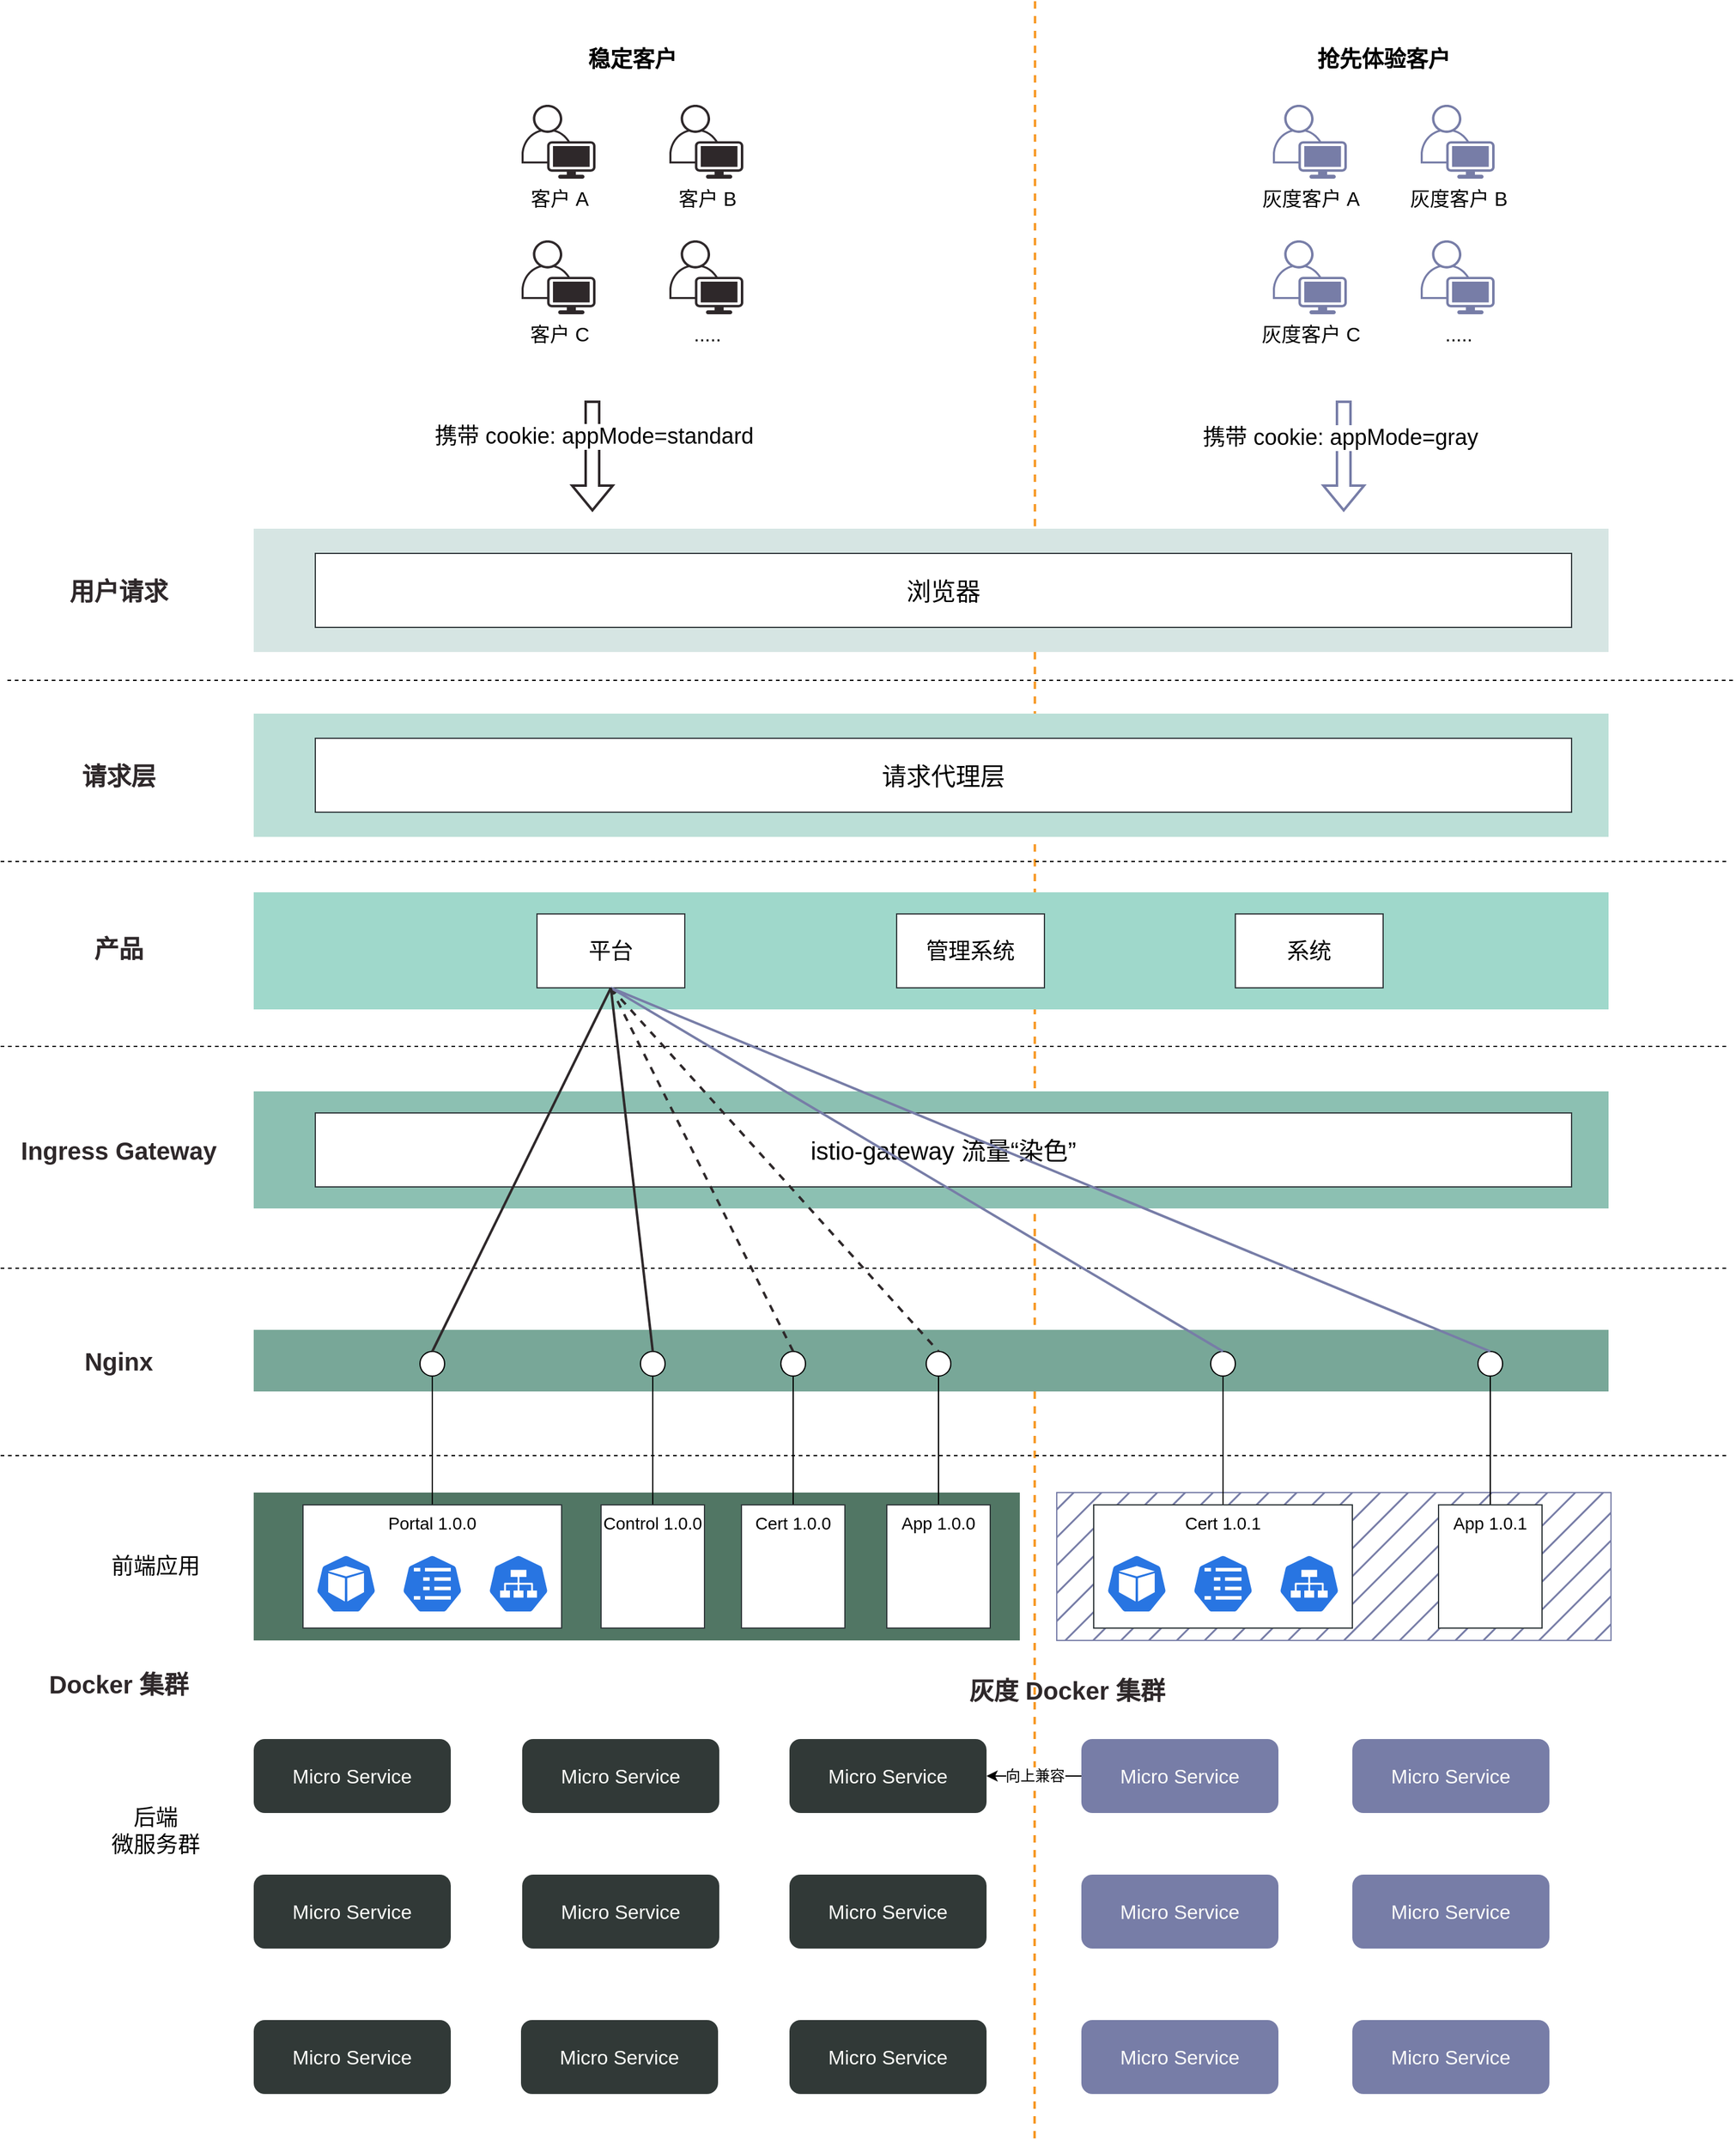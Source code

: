 <mxfile version="20.2.3" type="github" pages="3">
  <diagram id="GyyvgpNQD2YScgq6EcZ8" name="架构图">
    <mxGraphModel dx="2239" dy="1725" grid="1" gridSize="10" guides="1" tooltips="1" connect="1" arrows="1" fold="1" page="1" pageScale="1" pageWidth="827" pageHeight="1169" math="0" shadow="0">
      <root>
        <mxCell id="0" />
        <mxCell id="1" parent="0" />
        <mxCell id="OnMQXUsQuM_lED_xJwlF-53" value="" style="rounded=0;whiteSpace=wrap;html=1;fontSize=20;fillColor=#777DA7;strokeColor=#777DA7;fontColor=#333333;fillStyle=hatch;" parent="1" vertex="1">
          <mxGeometry x="130" y="42" width="450" height="120" as="geometry" />
        </mxCell>
        <mxCell id="OnMQXUsQuM_lED_xJwlF-19" value="" style="endArrow=none;dashed=1;html=1;fontSize=20;strokeColor=#f79824;strokeWidth=2;rounded=0;" parent="1" edge="1">
          <mxGeometry width="50" height="50" relative="1" as="geometry">
            <mxPoint x="112.37" y="-1168" as="sourcePoint" />
            <mxPoint x="112" y="570" as="targetPoint" />
          </mxGeometry>
        </mxCell>
        <mxCell id="OnMQXUsQuM_lED_xJwlF-27" value="" style="rounded=0;whiteSpace=wrap;html=1;fillColor=#78a798;fontSize=20;strokeColor=none;comic=0;fontColor=#333333;" parent="1" vertex="1">
          <mxGeometry x="-522" y="-90" width="1100" height="50" as="geometry" />
        </mxCell>
        <mxCell id="OnMQXUsQuM_lED_xJwlF-23" value="" style="rounded=0;whiteSpace=wrap;html=1;fillColor=#8cc0b2;fontSize=20;strokeColor=none;comic=0;fontColor=#333333;" parent="1" vertex="1">
          <mxGeometry x="-522" y="-283.5" width="1100" height="95" as="geometry" />
        </mxCell>
        <mxCell id="nY-FzgrsEUIEL5FHPldE-1" value="" style="rounded=0;whiteSpace=wrap;html=1;fillColor=#d6e5e3;fontSize=20;strokeColor=none;fillStyle=auto;" parent="1" vertex="1">
          <mxGeometry x="-522" y="-740" width="1100" height="100" as="geometry" />
        </mxCell>
        <mxCell id="nY-FzgrsEUIEL5FHPldE-2" value="" style="rounded=0;whiteSpace=wrap;html=1;fillColor=#bbdfd7;fontSize=20;strokeColor=none;" parent="1" vertex="1">
          <mxGeometry x="-522" y="-590" width="1100" height="100" as="geometry" />
        </mxCell>
        <mxCell id="nY-FzgrsEUIEL5FHPldE-3" value="" style="rounded=0;whiteSpace=wrap;html=1;fillColor=#9fd8cb;fontSize=20;strokeColor=none;comic=0;" parent="1" vertex="1">
          <mxGeometry x="-522" y="-445" width="1100" height="95" as="geometry" />
        </mxCell>
        <mxCell id="nY-FzgrsEUIEL5FHPldE-4" value="" style="rounded=0;whiteSpace=wrap;html=1;fontSize=20;fillColor=#517664;strokeColor=none;" parent="1" vertex="1">
          <mxGeometry x="-522" y="42" width="622" height="120" as="geometry" />
        </mxCell>
        <mxCell id="nY-FzgrsEUIEL5FHPldE-5" value="浏览器" style="rounded=0;whiteSpace=wrap;html=1;fontSize=20;strokeColor=#31393c;" parent="1" vertex="1">
          <mxGeometry x="-472" y="-720" width="1020" height="60" as="geometry" />
        </mxCell>
        <mxCell id="nY-FzgrsEUIEL5FHPldE-6" value="请求代理层" style="rounded=0;whiteSpace=wrap;html=1;fontSize=20;strokeColor=#31393c;" parent="1" vertex="1">
          <mxGeometry x="-472" y="-570" width="1020" height="60" as="geometry" />
        </mxCell>
        <mxCell id="nY-FzgrsEUIEL5FHPldE-11" value="平台" style="rounded=0;whiteSpace=wrap;html=1;fontSize=18;strokeColor=#31393c;" parent="1" vertex="1">
          <mxGeometry x="-292" y="-427.5" width="120" height="60" as="geometry" />
        </mxCell>
        <mxCell id="nY-FzgrsEUIEL5FHPldE-12" value="" style="edgeStyle=orthogonalEdgeStyle;rounded=0;orthogonalLoop=1;jettySize=auto;html=1;endArrow=none;endFill=0;" parent="1" source="nY-FzgrsEUIEL5FHPldE-13" target="nY-FzgrsEUIEL5FHPldE-17" edge="1">
          <mxGeometry relative="1" as="geometry">
            <mxPoint x="-377" y="-18" as="targetPoint" />
          </mxGeometry>
        </mxCell>
        <mxCell id="nY-FzgrsEUIEL5FHPldE-13" value="Portal 1.0.0" style="rounded=0;whiteSpace=wrap;html=1;verticalAlign=top;strokeColor=#31393c;fontSize=14;" parent="1" vertex="1">
          <mxGeometry x="-482" y="52" width="210" height="100" as="geometry" />
        </mxCell>
        <mxCell id="nY-FzgrsEUIEL5FHPldE-14" value="" style="html=1;dashed=0;whitespace=wrap;fillColor=#2875E2;strokeColor=#ffffff;points=[[0.005,0.63,0],[0.1,0.2,0],[0.9,0.2,0],[0.5,0,0],[0.995,0.63,0],[0.72,0.99,0],[0.5,1,0],[0.28,0.99,0]];shape=mxgraph.kubernetes.icon;prIcon=pod" parent="1" vertex="1">
          <mxGeometry x="-472" y="92" width="50" height="48" as="geometry" />
        </mxCell>
        <mxCell id="nY-FzgrsEUIEL5FHPldE-15" value="" style="html=1;dashed=0;whitespace=wrap;fillColor=#2875E2;strokeColor=#ffffff;points=[[0.005,0.63,0],[0.1,0.2,0],[0.9,0.2,0],[0.5,0,0],[0.995,0.63,0],[0.72,0.99,0],[0.5,1,0],[0.28,0.99,0]];shape=mxgraph.kubernetes.icon;prIcon=svc" parent="1" vertex="1">
          <mxGeometry x="-332" y="92" width="50" height="48" as="geometry" />
        </mxCell>
        <mxCell id="nY-FzgrsEUIEL5FHPldE-16" value="" style="html=1;dashed=0;whitespace=wrap;fillColor=#2875E2;strokeColor=#ffffff;points=[[0.005,0.63,0],[0.1,0.2,0],[0.9,0.2,0],[0.5,0,0],[0.995,0.63,0],[0.72,0.99,0],[0.5,1,0],[0.28,0.99,0]];shape=mxgraph.kubernetes.icon;prIcon=cm" parent="1" vertex="1">
          <mxGeometry x="-402" y="92" width="50" height="48" as="geometry" />
        </mxCell>
        <mxCell id="nY-FzgrsEUIEL5FHPldE-17" value="" style="ellipse;whiteSpace=wrap;html=1;aspect=fixed;" parent="1" vertex="1">
          <mxGeometry x="-387" y="-72.5" width="20" height="20" as="geometry" />
        </mxCell>
        <mxCell id="nY-FzgrsEUIEL5FHPldE-18" value="" style="edgeStyle=orthogonalEdgeStyle;rounded=0;orthogonalLoop=1;jettySize=auto;html=1;endArrow=none;endFill=0;" parent="1" source="nY-FzgrsEUIEL5FHPldE-19" target="nY-FzgrsEUIEL5FHPldE-23" edge="1">
          <mxGeometry relative="1" as="geometry">
            <mxPoint x="-118" y="-18" as="targetPoint" />
          </mxGeometry>
        </mxCell>
        <mxCell id="nY-FzgrsEUIEL5FHPldE-19" value="Control 1.0.0" style="rounded=0;whiteSpace=wrap;html=1;verticalAlign=top;strokeColor=#31393c;fontSize=14;" parent="1" vertex="1">
          <mxGeometry x="-240" y="52" width="84" height="100" as="geometry" />
        </mxCell>
        <mxCell id="nY-FzgrsEUIEL5FHPldE-23" value="" style="ellipse;whiteSpace=wrap;html=1;aspect=fixed;" parent="1" vertex="1">
          <mxGeometry x="-208" y="-72.5" width="20" height="20" as="geometry" />
        </mxCell>
        <mxCell id="nY-FzgrsEUIEL5FHPldE-24" value="" style="edgeStyle=orthogonalEdgeStyle;rounded=0;orthogonalLoop=1;jettySize=auto;html=1;endArrow=none;endFill=0;" parent="1" source="nY-FzgrsEUIEL5FHPldE-25" target="nY-FzgrsEUIEL5FHPldE-29" edge="1">
          <mxGeometry relative="1" as="geometry">
            <mxPoint x="-13" y="-18" as="targetPoint" />
          </mxGeometry>
        </mxCell>
        <mxCell id="nY-FzgrsEUIEL5FHPldE-25" value="Cert 1.0.0" style="rounded=0;whiteSpace=wrap;html=1;verticalAlign=top;strokeColor=#31393c;fontSize=14;" parent="1" vertex="1">
          <mxGeometry x="-126" y="52" width="84" height="100" as="geometry" />
        </mxCell>
        <mxCell id="nY-FzgrsEUIEL5FHPldE-29" value="" style="ellipse;whiteSpace=wrap;html=1;aspect=fixed;" parent="1" vertex="1">
          <mxGeometry x="-94" y="-72.5" width="20" height="20" as="geometry" />
        </mxCell>
        <mxCell id="nY-FzgrsEUIEL5FHPldE-30" value="" style="edgeStyle=orthogonalEdgeStyle;rounded=0;orthogonalLoop=1;jettySize=auto;html=1;endArrow=none;endFill=0;" parent="1" source="nY-FzgrsEUIEL5FHPldE-31" target="nY-FzgrsEUIEL5FHPldE-35" edge="1">
          <mxGeometry relative="1" as="geometry">
            <mxPoint x="103" y="-18" as="targetPoint" />
          </mxGeometry>
        </mxCell>
        <mxCell id="nY-FzgrsEUIEL5FHPldE-31" value="App 1.0.0" style="rounded=0;whiteSpace=wrap;html=1;verticalAlign=top;strokeColor=#31393c;fontSize=14;" parent="1" vertex="1">
          <mxGeometry x="-8" y="52" width="84" height="100" as="geometry" />
        </mxCell>
        <mxCell id="nY-FzgrsEUIEL5FHPldE-35" value="" style="ellipse;whiteSpace=wrap;html=1;aspect=fixed;" parent="1" vertex="1">
          <mxGeometry x="24" y="-72.5" width="20" height="20" as="geometry" />
        </mxCell>
        <mxCell id="nY-FzgrsEUIEL5FHPldE-40" value="产品" style="text;html=1;align=center;verticalAlign=middle;resizable=0;points=[];autosize=1;fontSize=20;fontStyle=1;fontColor=#2E282A;" parent="1" vertex="1">
          <mxGeometry x="-662" y="-415" width="60" height="30" as="geometry" />
        </mxCell>
        <mxCell id="nY-FzgrsEUIEL5FHPldE-41" value="" style="endArrow=none;dashed=1;html=1;fontSize=20;" parent="1" edge="1">
          <mxGeometry width="50" height="50" relative="1" as="geometry">
            <mxPoint x="-722" y="-617" as="sourcePoint" />
            <mxPoint x="679" y="-617" as="targetPoint" />
          </mxGeometry>
        </mxCell>
        <mxCell id="nY-FzgrsEUIEL5FHPldE-42" value="请求层" style="text;html=1;align=center;verticalAlign=middle;resizable=0;points=[];autosize=1;fontSize=20;fontStyle=1;fontColor=#2E282A;" parent="1" vertex="1">
          <mxGeometry x="-672" y="-555" width="80" height="30" as="geometry" />
        </mxCell>
        <mxCell id="nY-FzgrsEUIEL5FHPldE-43" value="用户请求" style="text;html=1;align=center;verticalAlign=middle;resizable=0;points=[];autosize=1;fontSize=20;fontStyle=1;fontColor=#2E282A;" parent="1" vertex="1">
          <mxGeometry x="-682" y="-705" width="100" height="30" as="geometry" />
        </mxCell>
        <mxCell id="nY-FzgrsEUIEL5FHPldE-44" value="" style="endArrow=none;dashed=1;html=1;fontSize=20;comic=0;" parent="1" edge="1">
          <mxGeometry width="50" height="50" relative="1" as="geometry">
            <mxPoint x="-727.5" y="-470.0" as="sourcePoint" />
            <mxPoint x="673.5" y="-470.0" as="targetPoint" />
          </mxGeometry>
        </mxCell>
        <mxCell id="nY-FzgrsEUIEL5FHPldE-45" value="前端应用" style="text;html=1;align=center;verticalAlign=middle;resizable=0;points=[];autosize=1;fontSize=18;fontStyle=0" parent="1" vertex="1">
          <mxGeometry x="-652" y="82" width="100" height="40" as="geometry" />
        </mxCell>
        <mxCell id="nY-FzgrsEUIEL5FHPldE-46" value="" style="endArrow=none;dashed=1;html=1;fontSize=20;comic=0;" parent="1" edge="1">
          <mxGeometry width="50" height="50" relative="1" as="geometry">
            <mxPoint x="-727.5" y="12" as="sourcePoint" />
            <mxPoint x="673.5" y="12" as="targetPoint" />
          </mxGeometry>
        </mxCell>
        <mxCell id="nY-FzgrsEUIEL5FHPldE-47" value="后端&lt;br style=&quot;font-size: 18px;&quot;&gt;微服务群" style="text;html=1;align=center;verticalAlign=middle;resizable=0;points=[];autosize=1;fontSize=18;fontStyle=0" parent="1" vertex="1">
          <mxGeometry x="-652" y="287" width="100" height="60" as="geometry" />
        </mxCell>
        <mxCell id="nY-FzgrsEUIEL5FHPldE-48" value="Micro Service" style="rounded=1;whiteSpace=wrap;html=1;comic=0;fillColor=#313937;fontSize=16;strokeColor=none;fontColor=#fffffb;" parent="1" vertex="1">
          <mxGeometry x="-522" y="242" width="160" height="60" as="geometry" />
        </mxCell>
        <mxCell id="nY-FzgrsEUIEL5FHPldE-49" value="Micro Service" style="rounded=1;whiteSpace=wrap;html=1;comic=0;fillColor=#313937;fontSize=16;strokeColor=none;fontColor=#fffffb;" parent="1" vertex="1">
          <mxGeometry x="-304" y="242" width="160" height="60" as="geometry" />
        </mxCell>
        <mxCell id="nY-FzgrsEUIEL5FHPldE-50" value="Micro Service" style="rounded=1;whiteSpace=wrap;html=1;comic=0;fillColor=#313937;fontSize=16;strokeColor=none;fontColor=#fffffb;" parent="1" vertex="1">
          <mxGeometry x="-305" y="470" width="160" height="60" as="geometry" />
        </mxCell>
        <mxCell id="nY-FzgrsEUIEL5FHPldE-51" value="Micro Service" style="rounded=1;whiteSpace=wrap;html=1;comic=0;fillColor=#313937;fontSize=16;strokeColor=none;fontColor=#fffffb;" parent="1" vertex="1">
          <mxGeometry x="-522" y="470" width="160" height="60" as="geometry" />
        </mxCell>
        <mxCell id="nY-FzgrsEUIEL5FHPldE-52" value="Micro Service" style="rounded=1;whiteSpace=wrap;html=1;comic=0;fillColor=#313937;fontSize=16;strokeColor=none;fontColor=#fffffb;" parent="1" vertex="1">
          <mxGeometry x="-87" y="242" width="160" height="60" as="geometry" />
        </mxCell>
        <mxCell id="nY-FzgrsEUIEL5FHPldE-53" value="Micro Service" style="rounded=1;whiteSpace=wrap;html=1;comic=0;fillColor=#313937;fontSize=16;strokeColor=none;fontColor=#fffffb;" parent="1" vertex="1">
          <mxGeometry x="-522" y="352" width="160" height="60" as="geometry" />
        </mxCell>
        <mxCell id="nY-FzgrsEUIEL5FHPldE-54" value="Micro Service" style="rounded=1;whiteSpace=wrap;html=1;comic=0;fillColor=#313937;fontSize=16;strokeColor=none;fontColor=#fffffb;" parent="1" vertex="1">
          <mxGeometry x="-304" y="352" width="160" height="60" as="geometry" />
        </mxCell>
        <mxCell id="nY-FzgrsEUIEL5FHPldE-55" value="Micro Service" style="rounded=1;whiteSpace=wrap;html=1;comic=0;fillColor=#313937;fontSize=16;strokeColor=none;fontColor=#fffffb;" parent="1" vertex="1">
          <mxGeometry x="-87" y="470" width="160" height="60" as="geometry" />
        </mxCell>
        <mxCell id="nY-FzgrsEUIEL5FHPldE-57" value="Micro Service" style="rounded=1;whiteSpace=wrap;html=1;comic=0;fillColor=#313937;fontSize=16;strokeColor=none;fontColor=#fffffb;" parent="1" vertex="1">
          <mxGeometry x="-87" y="352" width="160" height="60" as="geometry" />
        </mxCell>
        <mxCell id="nY-FzgrsEUIEL5FHPldE-58" value="Docker 集群" style="text;html=1;align=center;verticalAlign=middle;resizable=0;points=[];autosize=1;fontSize=20;fontStyle=1;fontColor=#2E282A;" parent="1" vertex="1">
          <mxGeometry x="-702" y="177" width="140" height="40" as="geometry" />
        </mxCell>
        <mxCell id="OnMQXUsQuM_lED_xJwlF-11" value="稳定客户" style="swimlane;fontSize=18;startSize=23;fillColor=none;strokeColor=none;fillStyle=auto;swimlaneFillColor=none;" parent="1" vertex="1">
          <mxGeometry x="-397" y="-1134" width="365" height="270" as="geometry" />
        </mxCell>
        <mxCell id="OnMQXUsQuM_lED_xJwlF-5" value="客户 B" style="points=[[0.35,0,0],[0.98,0.51,0],[1,0.71,0],[0.67,1,0],[0,0.795,0],[0,0.65,0]];verticalLabelPosition=bottom;sketch=0;html=1;verticalAlign=top;aspect=fixed;align=center;pointerEvents=1;shape=mxgraph.cisco19.user;fillColor=#2e282a;strokeColor=#005700;fontSize=16;fontColor=#000000;swimlaneFillColor=#2e282a;" parent="OnMQXUsQuM_lED_xJwlF-11" vertex="1">
          <mxGeometry x="212.5" y="50" width="60" height="60" as="geometry" />
        </mxCell>
        <mxCell id="OnMQXUsQuM_lED_xJwlF-7" value="客户 A" style="points=[[0.35,0,0],[0.98,0.51,0],[1,0.71,0],[0.67,1,0],[0,0.795,0],[0,0.65,0]];verticalLabelPosition=bottom;sketch=0;html=1;verticalAlign=top;aspect=fixed;align=center;pointerEvents=1;shape=mxgraph.cisco19.user;fillColor=#2e282a;strokeColor=#005700;fontSize=16;fontColor=#000000;swimlaneFillColor=#2e282a;" parent="OnMQXUsQuM_lED_xJwlF-11" vertex="1">
          <mxGeometry x="92.5" y="50" width="60" height="60" as="geometry" />
        </mxCell>
        <mxCell id="OnMQXUsQuM_lED_xJwlF-8" value="....." style="points=[[0.35,0,0],[0.98,0.51,0],[1,0.71,0],[0.67,1,0],[0,0.795,0],[0,0.65,0]];verticalLabelPosition=bottom;sketch=0;html=1;verticalAlign=top;aspect=fixed;align=center;pointerEvents=1;shape=mxgraph.cisco19.user;fillColor=#2e282a;strokeColor=#005700;fontSize=16;fontColor=#000000;swimlaneFillColor=#2e282a;" parent="OnMQXUsQuM_lED_xJwlF-11" vertex="1">
          <mxGeometry x="212.5" y="160" width="60" height="60" as="geometry" />
        </mxCell>
        <mxCell id="OnMQXUsQuM_lED_xJwlF-9" value="客户 C" style="points=[[0.35,0,0],[0.98,0.51,0],[1,0.71,0],[0.67,1,0],[0,0.795,0],[0,0.65,0]];verticalLabelPosition=bottom;sketch=0;html=1;verticalAlign=top;aspect=fixed;align=center;pointerEvents=1;shape=mxgraph.cisco19.user;fillColor=#2e282a;strokeColor=#005700;fontSize=16;fontColor=#000000;swimlaneFillColor=#2e282a;" parent="OnMQXUsQuM_lED_xJwlF-11" vertex="1">
          <mxGeometry x="92.5" y="160" width="60" height="60" as="geometry" />
        </mxCell>
        <mxCell id="OnMQXUsQuM_lED_xJwlF-12" value="" style="shape=flexArrow;endArrow=classic;html=1;rounded=0;fontSize=16;strokeColor=#2E282A;strokeWidth=2;" parent="1" edge="1">
          <mxGeometry width="50" height="50" relative="1" as="geometry">
            <mxPoint x="-247" y="-844" as="sourcePoint" />
            <mxPoint x="-247" y="-754" as="targetPoint" />
          </mxGeometry>
        </mxCell>
        <mxCell id="OnMQXUsQuM_lED_xJwlF-45" value="携带 cookie: appMode=standard" style="edgeLabel;html=1;align=center;verticalAlign=middle;resizable=0;points=[];fontSize=18;fontColor=#000000;" parent="OnMQXUsQuM_lED_xJwlF-12" vertex="1" connectable="0">
          <mxGeometry x="-0.356" y="1" relative="1" as="geometry">
            <mxPoint as="offset" />
          </mxGeometry>
        </mxCell>
        <mxCell id="OnMQXUsQuM_lED_xJwlF-13" value="抢先体验客户" style="swimlane;fontSize=18;startSize=23;fillColor=none;strokeColor=none;fillStyle=hatch;swimlaneFillColor=none;sketch=0;" parent="1" vertex="1">
          <mxGeometry x="213" y="-1134" width="365" height="270" as="geometry">
            <mxRectangle x="213" y="-1134" width="150" height="40" as="alternateBounds" />
          </mxGeometry>
        </mxCell>
        <mxCell id="OnMQXUsQuM_lED_xJwlF-14" value="灰度客户 B" style="points=[[0.35,0,0],[0.98,0.51,0],[1,0.71,0],[0.67,1,0],[0,0.795,0],[0,0.65,0]];verticalLabelPosition=bottom;sketch=0;html=1;verticalAlign=top;aspect=fixed;align=center;pointerEvents=1;shape=mxgraph.cisco19.user;fillColor=#777DA7;strokeColor=#001DBC;fontSize=16;fontColor=#000000;swimlaneFillColor=#777DA7;" parent="OnMQXUsQuM_lED_xJwlF-13" vertex="1">
          <mxGeometry x="212.5" y="50" width="60" height="60" as="geometry" />
        </mxCell>
        <mxCell id="OnMQXUsQuM_lED_xJwlF-15" value="灰度客户 A" style="points=[[0.35,0,0],[0.98,0.51,0],[1,0.71,0],[0.67,1,0],[0,0.795,0],[0,0.65,0]];verticalLabelPosition=bottom;sketch=0;html=1;verticalAlign=top;aspect=fixed;align=center;pointerEvents=1;shape=mxgraph.cisco19.user;fillColor=#777DA7;strokeColor=#001DBC;fontSize=16;fontColor=#000000;swimlaneFillColor=#777DA7;" parent="OnMQXUsQuM_lED_xJwlF-13" vertex="1">
          <mxGeometry x="92.5" y="50" width="60" height="60" as="geometry" />
        </mxCell>
        <mxCell id="OnMQXUsQuM_lED_xJwlF-16" value="....." style="points=[[0.35,0,0],[0.98,0.51,0],[1,0.71,0],[0.67,1,0],[0,0.795,0],[0,0.65,0]];verticalLabelPosition=bottom;sketch=0;html=1;verticalAlign=top;aspect=fixed;align=center;pointerEvents=1;shape=mxgraph.cisco19.user;fillColor=#777DA7;strokeColor=#001DBC;fontSize=16;fontColor=#000000;swimlaneFillColor=#777DA7;" parent="OnMQXUsQuM_lED_xJwlF-13" vertex="1">
          <mxGeometry x="212.5" y="160" width="60" height="60" as="geometry" />
        </mxCell>
        <mxCell id="OnMQXUsQuM_lED_xJwlF-17" value="灰度客户 C" style="points=[[0.35,0,0],[0.98,0.51,0],[1,0.71,0],[0.67,1,0],[0,0.795,0],[0,0.65,0]];verticalLabelPosition=bottom;sketch=0;html=1;verticalAlign=top;aspect=fixed;align=center;pointerEvents=1;shape=mxgraph.cisco19.user;fillColor=#777DA7;strokeColor=#001DBC;fontSize=16;fontColor=#000000;swimlaneFillColor=#777DA7;" parent="OnMQXUsQuM_lED_xJwlF-13" vertex="1">
          <mxGeometry x="92.5" y="160" width="60" height="60" as="geometry" />
        </mxCell>
        <mxCell id="OnMQXUsQuM_lED_xJwlF-18" value="" style="shape=flexArrow;endArrow=classic;html=1;rounded=0;fontSize=16;strokeColor=#777DA7;sketch=0;strokeWidth=2;" parent="1" edge="1">
          <mxGeometry width="50" height="50" relative="1" as="geometry">
            <mxPoint x="363" y="-844" as="sourcePoint" />
            <mxPoint x="363" y="-754" as="targetPoint" />
          </mxGeometry>
        </mxCell>
        <mxCell id="OnMQXUsQuM_lED_xJwlF-46" value="携带 cookie: appMode=gray" style="edgeLabel;html=1;align=center;verticalAlign=middle;resizable=0;points=[];fontSize=16;fontColor=#000000;" parent="OnMQXUsQuM_lED_xJwlF-18" vertex="1" connectable="0">
          <mxGeometry x="-0.328" y="-4" relative="1" as="geometry">
            <mxPoint as="offset" />
          </mxGeometry>
        </mxCell>
        <mxCell id="OnMQXUsQuM_lED_xJwlF-50" value="携带 cookie: appMode=gray" style="edgeLabel;html=1;align=center;verticalAlign=middle;resizable=0;points=[];fontSize=16;fontColor=#000000;" parent="OnMQXUsQuM_lED_xJwlF-18" vertex="1" connectable="0">
          <mxGeometry x="-0.328" y="-4" relative="1" as="geometry">
            <mxPoint x="1" as="offset" />
          </mxGeometry>
        </mxCell>
        <mxCell id="OnMQXUsQuM_lED_xJwlF-51" value="携带 cookie: appMode=gray" style="edgeLabel;html=1;align=center;verticalAlign=middle;resizable=0;points=[];fontSize=16;fontColor=#000000;" parent="OnMQXUsQuM_lED_xJwlF-18" vertex="1" connectable="0">
          <mxGeometry x="-0.328" y="-4" relative="1" as="geometry">
            <mxPoint x="1" as="offset" />
          </mxGeometry>
        </mxCell>
        <mxCell id="OnMQXUsQuM_lED_xJwlF-52" value="携带 cookie: appMode=gray" style="edgeLabel;html=1;align=center;verticalAlign=middle;resizable=0;points=[];fontSize=18;fontColor=#000000;" parent="OnMQXUsQuM_lED_xJwlF-18" vertex="1" connectable="0">
          <mxGeometry x="-0.328" y="-4" relative="1" as="geometry">
            <mxPoint x="1" as="offset" />
          </mxGeometry>
        </mxCell>
        <mxCell id="OnMQXUsQuM_lED_xJwlF-21" value="" style="endArrow=none;dashed=1;html=1;fontSize=20;comic=0;" parent="1" edge="1">
          <mxGeometry width="50" height="50" relative="1" as="geometry">
            <mxPoint x="-727.5" y="-320" as="sourcePoint" />
            <mxPoint x="673.5" y="-320" as="targetPoint" />
          </mxGeometry>
        </mxCell>
        <mxCell id="OnMQXUsQuM_lED_xJwlF-22" value="Ingress Gateway" style="text;html=1;align=center;verticalAlign=middle;resizable=0;points=[];autosize=1;fontSize=20;fontStyle=1;fontColor=#2E282A;" parent="1" vertex="1">
          <mxGeometry x="-722" y="-256" width="180" height="40" as="geometry" />
        </mxCell>
        <mxCell id="OnMQXUsQuM_lED_xJwlF-25" value="istio-gateway 流量“染色”" style="rounded=0;whiteSpace=wrap;html=1;fontSize=20;strokeColor=#31393c;" parent="1" vertex="1">
          <mxGeometry x="-472" y="-266" width="1020" height="60" as="geometry" />
        </mxCell>
        <mxCell id="OnMQXUsQuM_lED_xJwlF-26" value="" style="endArrow=none;dashed=1;html=1;fontSize=20;comic=0;" parent="1" edge="1">
          <mxGeometry width="50" height="50" relative="1" as="geometry">
            <mxPoint x="-727.5" y="-140" as="sourcePoint" />
            <mxPoint x="673.5" y="-140" as="targetPoint" />
          </mxGeometry>
        </mxCell>
        <mxCell id="OnMQXUsQuM_lED_xJwlF-28" value="Nginx" style="text;html=1;align=center;verticalAlign=middle;resizable=0;points=[];autosize=1;fontSize=20;fontStyle=1;fontColor=#2E282A;" parent="1" vertex="1">
          <mxGeometry x="-672" y="-85" width="80" height="40" as="geometry" />
        </mxCell>
        <mxCell id="OnMQXUsQuM_lED_xJwlF-29" value="" style="edgeStyle=orthogonalEdgeStyle;rounded=0;orthogonalLoop=1;jettySize=auto;html=1;endArrow=none;endFill=0;" parent="1" source="OnMQXUsQuM_lED_xJwlF-30" target="OnMQXUsQuM_lED_xJwlF-34" edge="1">
          <mxGeometry relative="1" as="geometry">
            <mxPoint x="265" y="-18" as="targetPoint" />
          </mxGeometry>
        </mxCell>
        <mxCell id="OnMQXUsQuM_lED_xJwlF-30" value="Cert 1.0.1" style="rounded=0;whiteSpace=wrap;html=1;verticalAlign=top;strokeColor=#31393c;fontSize=14;" parent="1" vertex="1">
          <mxGeometry x="160" y="52" width="210" height="100" as="geometry" />
        </mxCell>
        <mxCell id="OnMQXUsQuM_lED_xJwlF-31" value="" style="html=1;dashed=0;whitespace=wrap;fillColor=#2875E2;strokeColor=#ffffff;points=[[0.005,0.63,0],[0.1,0.2,0],[0.9,0.2,0],[0.5,0,0],[0.995,0.63,0],[0.72,0.99,0],[0.5,1,0],[0.28,0.99,0]];shape=mxgraph.kubernetes.icon;prIcon=pod" parent="1" vertex="1">
          <mxGeometry x="170" y="92" width="50" height="48" as="geometry" />
        </mxCell>
        <mxCell id="OnMQXUsQuM_lED_xJwlF-32" value="" style="html=1;dashed=0;whitespace=wrap;fillColor=#2875E2;strokeColor=#ffffff;points=[[0.005,0.63,0],[0.1,0.2,0],[0.9,0.2,0],[0.5,0,0],[0.995,0.63,0],[0.72,0.99,0],[0.5,1,0],[0.28,0.99,0]];shape=mxgraph.kubernetes.icon;prIcon=svc" parent="1" vertex="1">
          <mxGeometry x="310" y="92" width="50" height="48" as="geometry" />
        </mxCell>
        <mxCell id="OnMQXUsQuM_lED_xJwlF-33" value="" style="html=1;dashed=0;whitespace=wrap;fillColor=#2875E2;strokeColor=#ffffff;points=[[0.005,0.63,0],[0.1,0.2,0],[0.9,0.2,0],[0.5,0,0],[0.995,0.63,0],[0.72,0.99,0],[0.5,1,0],[0.28,0.99,0]];shape=mxgraph.kubernetes.icon;prIcon=cm" parent="1" vertex="1">
          <mxGeometry x="240" y="92" width="50" height="48" as="geometry" />
        </mxCell>
        <mxCell id="OnMQXUsQuM_lED_xJwlF-34" value="" style="ellipse;whiteSpace=wrap;html=1;aspect=fixed;" parent="1" vertex="1">
          <mxGeometry x="255" y="-72.5" width="20" height="20" as="geometry" />
        </mxCell>
        <mxCell id="OnMQXUsQuM_lED_xJwlF-35" value="" style="edgeStyle=orthogonalEdgeStyle;rounded=0;orthogonalLoop=1;jettySize=auto;html=1;endArrow=none;endFill=0;" parent="1" source="OnMQXUsQuM_lED_xJwlF-36" target="OnMQXUsQuM_lED_xJwlF-37" edge="1">
          <mxGeometry relative="1" as="geometry">
            <mxPoint x="562" y="-18" as="targetPoint" />
          </mxGeometry>
        </mxCell>
        <mxCell id="OnMQXUsQuM_lED_xJwlF-36" value="App 1.0.1" style="rounded=0;whiteSpace=wrap;html=1;verticalAlign=top;strokeColor=#31393c;" parent="1" vertex="1">
          <mxGeometry x="440" y="52" width="84" height="100" as="geometry" />
        </mxCell>
        <mxCell id="OnMQXUsQuM_lED_xJwlF-37" value="" style="ellipse;whiteSpace=wrap;html=1;aspect=fixed;" parent="1" vertex="1">
          <mxGeometry x="472" y="-72.5" width="20" height="20" as="geometry" />
        </mxCell>
        <mxCell id="nY-FzgrsEUIEL5FHPldE-7" style="rounded=0;orthogonalLoop=1;jettySize=auto;html=1;entryX=0.5;entryY=0;entryDx=0;entryDy=0;endArrow=none;endFill=0;exitX=0.5;exitY=1;exitDx=0;exitDy=0;strokeColor=#2E282A;strokeWidth=2;" parent="1" source="nY-FzgrsEUIEL5FHPldE-11" target="nY-FzgrsEUIEL5FHPldE-17" edge="1">
          <mxGeometry relative="1" as="geometry" />
        </mxCell>
        <mxCell id="nY-FzgrsEUIEL5FHPldE-9" style="rounded=0;orthogonalLoop=1;jettySize=auto;html=1;entryX=0.5;entryY=0;entryDx=0;entryDy=0;endArrow=none;endFill=0;exitX=0.5;exitY=1;exitDx=0;exitDy=0;strokeColor=#2E282A;dashed=1;strokeWidth=2;" parent="1" source="nY-FzgrsEUIEL5FHPldE-11" target="nY-FzgrsEUIEL5FHPldE-29" edge="1">
          <mxGeometry relative="1" as="geometry">
            <mxPoint x="-232" y="-370" as="sourcePoint" />
          </mxGeometry>
        </mxCell>
        <mxCell id="nY-FzgrsEUIEL5FHPldE-10" style="edgeStyle=none;rounded=0;orthogonalLoop=1;jettySize=auto;html=1;exitX=0.5;exitY=1;exitDx=0;exitDy=0;entryX=0.5;entryY=0;entryDx=0;entryDy=0;endArrow=none;endFill=0;fontSize=20;strokeColor=#2E282A;dashed=1;strokeWidth=2;" parent="1" source="nY-FzgrsEUIEL5FHPldE-11" target="nY-FzgrsEUIEL5FHPldE-35" edge="1">
          <mxGeometry relative="1" as="geometry" />
        </mxCell>
        <mxCell id="OnMQXUsQuM_lED_xJwlF-48" style="rounded=0;orthogonalLoop=1;jettySize=auto;html=1;entryX=0.5;entryY=0;entryDx=0;entryDy=0;endArrow=none;endFill=0;exitX=0.5;exitY=1;exitDx=0;exitDy=0;strokeColor=#777DA7;strokeWidth=2;sketch=0;" parent="1" source="nY-FzgrsEUIEL5FHPldE-11" target="OnMQXUsQuM_lED_xJwlF-34" edge="1">
          <mxGeometry relative="1" as="geometry">
            <mxPoint x="-230" y="-370" as="sourcePoint" />
            <mxPoint x="249" y="-72.5" as="targetPoint" />
            <Array as="points" />
          </mxGeometry>
        </mxCell>
        <mxCell id="OnMQXUsQuM_lED_xJwlF-49" style="edgeStyle=none;rounded=0;orthogonalLoop=1;jettySize=auto;html=1;exitX=0.5;exitY=1;exitDx=0;exitDy=0;entryX=0.5;entryY=0;entryDx=0;entryDy=0;endArrow=none;endFill=0;fontSize=20;strokeColor=#777DA7;strokeWidth=2;sketch=0;" parent="1" source="nY-FzgrsEUIEL5FHPldE-11" target="OnMQXUsQuM_lED_xJwlF-37" edge="1">
          <mxGeometry relative="1" as="geometry">
            <mxPoint x="-232" y="-370" as="sourcePoint" />
            <mxPoint x="66" y="-72.5" as="targetPoint" />
            <Array as="points" />
          </mxGeometry>
        </mxCell>
        <mxCell id="OnMQXUsQuM_lED_xJwlF-54" value="灰度 Docker 集群" style="text;html=1;align=center;verticalAlign=middle;resizable=0;points=[];autosize=1;fontSize=20;fontStyle=1;fontColor=#2E282A;" parent="1" vertex="1">
          <mxGeometry x="48" y="182" width="180" height="40" as="geometry" />
        </mxCell>
        <mxCell id="OnMQXUsQuM_lED_xJwlF-62" value="向上兼容" style="edgeStyle=orthogonalEdgeStyle;rounded=0;orthogonalLoop=1;jettySize=auto;html=1;fontSize=12;fontColor=#000000;strokeColor=#000000;strokeWidth=1;" parent="1" source="OnMQXUsQuM_lED_xJwlF-55" target="nY-FzgrsEUIEL5FHPldE-52" edge="1">
          <mxGeometry relative="1" as="geometry" />
        </mxCell>
        <mxCell id="OnMQXUsQuM_lED_xJwlF-55" value="Micro Service" style="rounded=1;whiteSpace=wrap;html=1;comic=0;fillColor=#777DA7;fontSize=16;strokeColor=none;fontColor=#fffffb;fillStyle=auto;" parent="1" vertex="1">
          <mxGeometry x="150" y="242" width="160" height="60" as="geometry" />
        </mxCell>
        <mxCell id="OnMQXUsQuM_lED_xJwlF-56" value="Micro Service" style="rounded=1;whiteSpace=wrap;html=1;comic=0;fillColor=#777DA7;fontSize=16;strokeColor=none;fontColor=#fffffb;fillStyle=auto;" parent="1" vertex="1">
          <mxGeometry x="150" y="470" width="160" height="60" as="geometry" />
        </mxCell>
        <mxCell id="OnMQXUsQuM_lED_xJwlF-57" value="Micro Service" style="rounded=1;whiteSpace=wrap;html=1;comic=0;fillColor=#777DA7;fontSize=16;strokeColor=none;fontColor=#fffffb;fillStyle=auto;" parent="1" vertex="1">
          <mxGeometry x="150" y="352" width="160" height="60" as="geometry" />
        </mxCell>
        <mxCell id="OnMQXUsQuM_lED_xJwlF-58" value="Micro Service" style="rounded=1;whiteSpace=wrap;html=1;comic=0;fillColor=#777DA7;fontSize=16;strokeColor=none;fontColor=#fffffb;fillStyle=auto;" parent="1" vertex="1">
          <mxGeometry x="370" y="242" width="160" height="60" as="geometry" />
        </mxCell>
        <mxCell id="OnMQXUsQuM_lED_xJwlF-59" value="Micro Service" style="rounded=1;whiteSpace=wrap;html=1;comic=0;fillColor=#777DA7;fontSize=16;strokeColor=none;fontColor=#fffffb;fillStyle=auto;" parent="1" vertex="1">
          <mxGeometry x="370" y="470" width="160" height="60" as="geometry" />
        </mxCell>
        <mxCell id="OnMQXUsQuM_lED_xJwlF-60" value="Micro Service" style="rounded=1;whiteSpace=wrap;html=1;comic=0;fillColor=#777DA7;fontSize=16;strokeColor=none;fontColor=#fffffb;fillStyle=auto;" parent="1" vertex="1">
          <mxGeometry x="370" y="352" width="160" height="60" as="geometry" />
        </mxCell>
        <mxCell id="w3q-HAxAk2p2rQf9QFaI-1" value="管理系统" style="rounded=0;whiteSpace=wrap;html=1;fontSize=18;strokeColor=#31393c;" parent="1" vertex="1">
          <mxGeometry y="-427.5" width="120" height="60" as="geometry" />
        </mxCell>
        <mxCell id="w3q-HAxAk2p2rQf9QFaI-2" value="系统" style="rounded=0;whiteSpace=wrap;html=1;fontSize=18;strokeColor=#31393c;" parent="1" vertex="1">
          <mxGeometry x="275" y="-427.5" width="120" height="60" as="geometry" />
        </mxCell>
        <mxCell id="w3q-HAxAk2p2rQf9QFaI-4" style="rounded=0;orthogonalLoop=1;jettySize=auto;html=1;entryX=0.5;entryY=0;entryDx=0;entryDy=0;endArrow=none;endFill=0;exitX=0.5;exitY=1;exitDx=0;exitDy=0;strokeColor=#2E282A;strokeWidth=2;" parent="1" edge="1">
          <mxGeometry relative="1" as="geometry">
            <mxPoint x="-232" y="-367.5" as="sourcePoint" />
            <mxPoint x="-198" y="-72.5" as="targetPoint" />
            <Array as="points" />
          </mxGeometry>
        </mxCell>
        <mxCell id="UNmhw7URokJWCJeyuWq6-1" value="App 1.0.1" style="rounded=0;whiteSpace=wrap;html=1;verticalAlign=top;strokeColor=#31393c;fontSize=14;" vertex="1" parent="1">
          <mxGeometry x="440" y="52" width="84" height="100" as="geometry" />
        </mxCell>
      </root>
    </mxGraphModel>
  </diagram>
  <diagram id="htdMLA_ThMbDkw1qVR1s" name="流程图">
    <mxGraphModel dx="1422" dy="762" grid="1" gridSize="10" guides="1" tooltips="1" connect="1" arrows="1" fold="1" page="1" pageScale="1" pageWidth="827" pageHeight="1169" math="0" shadow="0">
      <root>
        <mxCell id="0" />
        <mxCell id="1" parent="0" />
        <mxCell id="DoAOZ_LCY8oud2q8RfJg-65" value="" style="edgeStyle=orthogonalEdgeStyle;rounded=0;orthogonalLoop=1;jettySize=auto;html=1;fontSize=12;fontColor=#000000;strokeColor=#000000;strokeWidth=1;" parent="1" source="DoAOZ_LCY8oud2q8RfJg-67" target="DoAOZ_LCY8oud2q8RfJg-64" edge="1">
          <mxGeometry relative="1" as="geometry">
            <mxPoint x="170" y="270" as="sourcePoint" />
          </mxGeometry>
        </mxCell>
        <mxCell id="DoAOZ_LCY8oud2q8RfJg-64" value="划分用户&lt;br&gt;灰度版本和标准版本" style="whiteSpace=wrap;html=1;verticalAlign=middle;fillColor=#FFFFFF;strokeColor=default;fontColor=#000000;sketch=0;fillStyle=auto;perimeterSpacing=1;" parent="1" vertex="1">
          <mxGeometry x="294" y="240" width="120" height="60" as="geometry" />
        </mxCell>
        <mxCell id="DoAOZ_LCY8oud2q8RfJg-71" value="" style="edgeStyle=orthogonalEdgeStyle;rounded=0;orthogonalLoop=1;jettySize=auto;html=1;fontSize=12;fontColor=#000000;strokeColor=#000000;strokeWidth=1;" parent="1" source="DoAOZ_LCY8oud2q8RfJg-66" target="DoAOZ_LCY8oud2q8RfJg-70" edge="1">
          <mxGeometry relative="1" as="geometry" />
        </mxCell>
        <mxCell id="DoAOZ_LCY8oud2q8RfJg-72" value="登录" style="edgeLabel;html=1;align=center;verticalAlign=middle;resizable=0;points=[];fontSize=12;fontColor=#000000;" parent="DoAOZ_LCY8oud2q8RfJg-71" vertex="1" connectable="0">
          <mxGeometry x="-0.303" y="-2" relative="1" as="geometry">
            <mxPoint as="offset" />
          </mxGeometry>
        </mxCell>
        <mxCell id="DoAOZ_LCY8oud2q8RfJg-66" value="用户&amp;nbsp;" style="points=[[0.35,0,0],[0.98,0.51,0],[1,0.71,0],[0.67,1,0],[0,0.795,0],[0,0.65,0]];verticalLabelPosition=bottom;sketch=0;html=1;verticalAlign=top;aspect=fixed;align=center;pointerEvents=1;shape=mxgraph.cisco19.user;fillColor=#005073;strokeColor=none;dashed=1;fillStyle=auto;fontSize=12;fontColor=#000000;" parent="1" vertex="1">
          <mxGeometry x="125" y="405" width="60" height="60" as="geometry" />
        </mxCell>
        <mxCell id="DoAOZ_LCY8oud2q8RfJg-67" value="运维人员" style="shape=umlActor;verticalLabelPosition=bottom;verticalAlign=top;html=1;outlineConnect=0;fillStyle=auto;fontSize=12;fontColor=#000000;strokeColor=default;strokeWidth=2;fillColor=#FFFFFF;" parent="1" vertex="1">
          <mxGeometry x="125" y="240" width="45" height="60" as="geometry" />
        </mxCell>
        <mxCell id="56spZcowOMYv-jyEKFKR-2" value="" style="edgeStyle=orthogonalEdgeStyle;rounded=0;orthogonalLoop=1;jettySize=auto;html=1;fontSize=12;fontColor=#000000;strokeColor=#000000;strokeWidth=1;" parent="1" source="DoAOZ_LCY8oud2q8RfJg-70" target="56spZcowOMYv-jyEKFKR-1" edge="1">
          <mxGeometry relative="1" as="geometry" />
        </mxCell>
        <mxCell id="DoAOZ_LCY8oud2q8RfJg-70" value="前端界面" style="whiteSpace=wrap;html=1;verticalAlign=middle;sketch=0;fillStyle=auto;" parent="1" vertex="1">
          <mxGeometry x="294" y="405" width="120" height="60" as="geometry" />
        </mxCell>
        <mxCell id="56spZcowOMYv-jyEKFKR-8" value="" style="edgeStyle=orthogonalEdgeStyle;rounded=0;orthogonalLoop=1;jettySize=auto;html=1;fontSize=12;fontColor=#000000;strokeColor=#000000;strokeWidth=1;startArrow=none;" parent="1" source="56spZcowOMYv-jyEKFKR-9" target="56spZcowOMYv-jyEKFKR-7" edge="1">
          <mxGeometry relative="1" as="geometry" />
        </mxCell>
        <mxCell id="56spZcowOMYv-jyEKFKR-11" value="否" style="edgeLabel;html=1;align=center;verticalAlign=middle;resizable=0;points=[];fontSize=12;fontColor=#000000;" parent="56spZcowOMYv-jyEKFKR-8" vertex="1" connectable="0">
          <mxGeometry x="-0.311" y="6" relative="1" as="geometry">
            <mxPoint as="offset" />
          </mxGeometry>
        </mxCell>
        <mxCell id="56spZcowOMYv-jyEKFKR-1" value="istio-gateway" style="whiteSpace=wrap;html=1;verticalAlign=middle;sketch=0;fillStyle=auto;" parent="1" vertex="1">
          <mxGeometry x="494" y="405" width="120" height="60" as="geometry" />
        </mxCell>
        <mxCell id="56spZcowOMYv-jyEKFKR-7" value="标准版" style="whiteSpace=wrap;html=1;verticalAlign=middle;sketch=0;fillStyle=auto;" parent="1" vertex="1">
          <mxGeometry x="840" y="405" width="120" height="60" as="geometry" />
        </mxCell>
        <mxCell id="56spZcowOMYv-jyEKFKR-13" value="" style="edgeStyle=orthogonalEdgeStyle;rounded=0;orthogonalLoop=1;jettySize=auto;html=1;fontSize=12;fontColor=#000000;strokeColor=#000000;strokeWidth=1;" parent="1" source="56spZcowOMYv-jyEKFKR-9" target="56spZcowOMYv-jyEKFKR-12" edge="1">
          <mxGeometry relative="1" as="geometry" />
        </mxCell>
        <mxCell id="56spZcowOMYv-jyEKFKR-14" value="是" style="edgeLabel;html=1;align=center;verticalAlign=middle;resizable=0;points=[];fontSize=12;fontColor=#000000;" parent="56spZcowOMYv-jyEKFKR-13" vertex="1" connectable="0">
          <mxGeometry x="-0.3" relative="1" as="geometry">
            <mxPoint as="offset" />
          </mxGeometry>
        </mxCell>
        <mxCell id="56spZcowOMYv-jyEKFKR-9" value="是否携带cookie" style="rhombus;whiteSpace=wrap;html=1;fillStyle=auto;fontSize=12;fontColor=#000000;strokeColor=default;strokeWidth=1;fillColor=#FFFFFF;" parent="1" vertex="1">
          <mxGeometry x="680" y="395" width="80" height="80" as="geometry" />
        </mxCell>
        <mxCell id="56spZcowOMYv-jyEKFKR-10" value="" style="edgeStyle=orthogonalEdgeStyle;rounded=0;orthogonalLoop=1;jettySize=auto;html=1;fontSize=12;fontColor=#000000;strokeColor=#000000;strokeWidth=1;endArrow=none;" parent="1" source="56spZcowOMYv-jyEKFKR-1" target="56spZcowOMYv-jyEKFKR-9" edge="1">
          <mxGeometry relative="1" as="geometry">
            <mxPoint x="614" y="435" as="sourcePoint" />
            <mxPoint x="887" y="375" as="targetPoint" />
          </mxGeometry>
        </mxCell>
        <mxCell id="56spZcowOMYv-jyEKFKR-16" value="" style="edgeStyle=orthogonalEdgeStyle;rounded=0;orthogonalLoop=1;jettySize=auto;html=1;fontSize=12;fontColor=#000000;strokeColor=#000000;strokeWidth=1;exitX=0.5;exitY=1;exitDx=0;exitDy=0;" parent="1" source="56spZcowOMYv-jyEKFKR-12" target="56spZcowOMYv-jyEKFKR-15" edge="1">
          <mxGeometry relative="1" as="geometry" />
        </mxCell>
        <mxCell id="56spZcowOMYv-jyEKFKR-18" style="edgeStyle=orthogonalEdgeStyle;rounded=0;orthogonalLoop=1;jettySize=auto;html=1;fontSize=12;fontColor=#000000;strokeColor=#000000;strokeWidth=1;" parent="1" source="56spZcowOMYv-jyEKFKR-12" target="56spZcowOMYv-jyEKFKR-17" edge="1">
          <mxGeometry relative="1" as="geometry" />
        </mxCell>
        <mxCell id="56spZcowOMYv-jyEKFKR-20" style="edgeStyle=orthogonalEdgeStyle;rounded=0;orthogonalLoop=1;jettySize=auto;html=1;fontSize=12;fontColor=#000000;strokeColor=#000000;strokeWidth=1;exitX=0.5;exitY=1;exitDx=0;exitDy=0;" parent="1" source="56spZcowOMYv-jyEKFKR-12" target="56spZcowOMYv-jyEKFKR-19" edge="1">
          <mxGeometry relative="1" as="geometry" />
        </mxCell>
        <mxCell id="56spZcowOMYv-jyEKFKR-12" value="判断 cookie: appMode" style="whiteSpace=wrap;html=1;fillColor=#FFFFFF;fontColor=#000000;fillStyle=auto;strokeWidth=1;" parent="1" vertex="1">
          <mxGeometry x="660" y="575" width="120" height="60" as="geometry" />
        </mxCell>
        <mxCell id="56spZcowOMYv-jyEKFKR-15" value="标准版" style="whiteSpace=wrap;html=1;fillColor=#FFFFFF;fontColor=#000000;fillStyle=auto;strokeWidth=1;" parent="1" vertex="1">
          <mxGeometry x="500" y="715" width="120" height="60" as="geometry" />
        </mxCell>
        <mxCell id="56spZcowOMYv-jyEKFKR-17" value="抢先体验版" style="whiteSpace=wrap;html=1;fillColor=#FFFFFF;fontColor=#000000;fillStyle=auto;strokeWidth=1;" parent="1" vertex="1">
          <mxGeometry x="660" y="715" width="120" height="60" as="geometry" />
        </mxCell>
        <mxCell id="56spZcowOMYv-jyEKFKR-19" value="其他版本" style="whiteSpace=wrap;html=1;fillColor=#FFFFFF;fontColor=#000000;fillStyle=auto;strokeWidth=1;" parent="1" vertex="1">
          <mxGeometry x="827" y="715" width="120" height="60" as="geometry" />
        </mxCell>
      </root>
    </mxGraphModel>
  </diagram>
  <diagram id="Lj4i5xikGkeL3RPXpjpq" name="纯 Nginx 方案">
    <mxGraphModel dx="1412" dy="556" grid="1" gridSize="10" guides="1" tooltips="1" connect="1" arrows="1" fold="1" page="1" pageScale="1" pageWidth="827" pageHeight="1169" math="0" shadow="0">
      <root>
        <mxCell id="0" />
        <mxCell id="1" parent="0" />
        <mxCell id="R74xd2Scuc7fx_sakegf-1" value="" style="edgeStyle=orthogonalEdgeStyle;rounded=0;orthogonalLoop=1;jettySize=auto;html=1;fontSize=12;fontColor=#000000;strokeColor=#000000;strokeWidth=1;" edge="1" parent="1">
          <mxGeometry relative="1" as="geometry">
            <mxPoint x="185" y="428" as="sourcePoint" />
            <mxPoint x="294" y="428" as="targetPoint" />
          </mxGeometry>
        </mxCell>
        <mxCell id="R74xd2Scuc7fx_sakegf-2" value="登录" style="edgeLabel;html=1;align=center;verticalAlign=middle;resizable=0;points=[];fontSize=12;fontColor=#000000;" vertex="1" connectable="0" parent="R74xd2Scuc7fx_sakegf-1">
          <mxGeometry x="-0.303" y="-2" relative="1" as="geometry">
            <mxPoint as="offset" />
          </mxGeometry>
        </mxCell>
        <mxCell id="R74xd2Scuc7fx_sakegf-3" value="用户&amp;nbsp;" style="points=[[0.35,0,0],[0.98,0.51,0],[1,0.71,0],[0.67,1,0],[0,0.795,0],[0,0.65,0]];verticalLabelPosition=bottom;sketch=0;html=1;verticalAlign=top;aspect=fixed;align=center;pointerEvents=1;shape=mxgraph.cisco19.user;fillColor=#005073;strokeColor=none;dashed=1;fillStyle=auto;fontSize=12;fontColor=#000000;" vertex="1" parent="1">
          <mxGeometry x="125" y="405" width="60" height="60" as="geometry" />
        </mxCell>
        <mxCell id="R74xd2Scuc7fx_sakegf-4" value="" style="edgeStyle=orthogonalEdgeStyle;rounded=0;orthogonalLoop=1;jettySize=auto;html=1;fontSize=12;fontColor=#000000;strokeColor=#000000;strokeWidth=1;" edge="1" parent="1" source="R74xd2Scuc7fx_sakegf-5" target="R74xd2Scuc7fx_sakegf-8">
          <mxGeometry relative="1" as="geometry" />
        </mxCell>
        <mxCell id="Kba4ZXhFFM90eQ3G9MbU-1" value="set-cookie" style="edgeStyle=orthogonalEdgeStyle;rounded=0;orthogonalLoop=1;jettySize=auto;html=1;endArrow=classic;endFill=1;" edge="1" parent="1" source="R74xd2Scuc7fx_sakegf-5" target="R74xd2Scuc7fx_sakegf-3">
          <mxGeometry relative="1" as="geometry">
            <Array as="points">
              <mxPoint x="210" y="450" />
              <mxPoint x="210" y="450" />
            </Array>
          </mxGeometry>
        </mxCell>
        <mxCell id="R74xd2Scuc7fx_sakegf-5" value="前端界面" style="whiteSpace=wrap;html=1;verticalAlign=middle;sketch=0;fillStyle=auto;" vertex="1" parent="1">
          <mxGeometry x="294" y="405" width="120" height="60" as="geometry" />
        </mxCell>
        <mxCell id="R74xd2Scuc7fx_sakegf-6" value="" style="edgeStyle=orthogonalEdgeStyle;rounded=0;orthogonalLoop=1;jettySize=auto;html=1;fontSize=12;fontColor=#000000;strokeColor=#000000;strokeWidth=1;startArrow=none;" edge="1" parent="1" source="R74xd2Scuc7fx_sakegf-12" target="R74xd2Scuc7fx_sakegf-9">
          <mxGeometry relative="1" as="geometry" />
        </mxCell>
        <mxCell id="R74xd2Scuc7fx_sakegf-7" value="否" style="edgeLabel;html=1;align=center;verticalAlign=middle;resizable=0;points=[];fontSize=12;fontColor=#000000;" vertex="1" connectable="0" parent="R74xd2Scuc7fx_sakegf-6">
          <mxGeometry x="-0.311" y="6" relative="1" as="geometry">
            <mxPoint as="offset" />
          </mxGeometry>
        </mxCell>
        <mxCell id="R74xd2Scuc7fx_sakegf-8" value="Nginx" style="shape=hexagon;perimeter=hexagonPerimeter2;whiteSpace=wrap;html=1;fixedSize=1;fontFamily=Helvetica;fontSize=12;fontColor=default;align=center;strokeColor=default;fillColor=default;sketch=0;fillStyle=auto;direction=south;" vertex="1" parent="1">
          <mxGeometry x="520" y="396" width="63" height="78" as="geometry" />
        </mxCell>
        <mxCell id="R74xd2Scuc7fx_sakegf-9" value="标准版" style="whiteSpace=wrap;html=1;verticalAlign=middle;sketch=0;fillStyle=auto;" vertex="1" parent="1">
          <mxGeometry x="840" y="405" width="120" height="60" as="geometry" />
        </mxCell>
        <mxCell id="R74xd2Scuc7fx_sakegf-10" value="" style="edgeStyle=orthogonalEdgeStyle;rounded=0;orthogonalLoop=1;jettySize=auto;html=1;fontSize=12;fontColor=#000000;strokeColor=#000000;strokeWidth=1;" edge="1" parent="1" source="R74xd2Scuc7fx_sakegf-12" target="R74xd2Scuc7fx_sakegf-17">
          <mxGeometry relative="1" as="geometry" />
        </mxCell>
        <mxCell id="R74xd2Scuc7fx_sakegf-11" value="是" style="edgeLabel;html=1;align=center;verticalAlign=middle;resizable=0;points=[];fontSize=12;fontColor=#000000;" vertex="1" connectable="0" parent="R74xd2Scuc7fx_sakegf-10">
          <mxGeometry x="-0.3" relative="1" as="geometry">
            <mxPoint as="offset" />
          </mxGeometry>
        </mxCell>
        <mxCell id="R74xd2Scuc7fx_sakegf-12" value="是否携带cookie" style="rhombus;whiteSpace=wrap;html=1;fillStyle=auto;fontSize=12;fontColor=#000000;strokeColor=default;strokeWidth=1;fillColor=#FFFFFF;" vertex="1" parent="1">
          <mxGeometry x="680" y="395" width="80" height="80" as="geometry" />
        </mxCell>
        <mxCell id="R74xd2Scuc7fx_sakegf-13" value="" style="edgeStyle=orthogonalEdgeStyle;rounded=0;orthogonalLoop=1;jettySize=auto;html=1;fontSize=12;fontColor=#000000;strokeColor=#000000;strokeWidth=1;endArrow=classic;endFill=1;" edge="1" parent="1" source="R74xd2Scuc7fx_sakegf-8" target="R74xd2Scuc7fx_sakegf-12">
          <mxGeometry relative="1" as="geometry">
            <mxPoint x="614" y="435" as="sourcePoint" />
            <mxPoint x="887" y="375" as="targetPoint" />
          </mxGeometry>
        </mxCell>
        <mxCell id="R74xd2Scuc7fx_sakegf-14" value="" style="edgeStyle=orthogonalEdgeStyle;rounded=0;orthogonalLoop=1;jettySize=auto;html=1;fontSize=12;fontColor=#000000;strokeColor=#000000;strokeWidth=1;exitX=0.5;exitY=1;exitDx=0;exitDy=0;" edge="1" parent="1" source="R74xd2Scuc7fx_sakegf-17" target="R74xd2Scuc7fx_sakegf-18">
          <mxGeometry relative="1" as="geometry" />
        </mxCell>
        <mxCell id="R74xd2Scuc7fx_sakegf-15" style="edgeStyle=orthogonalEdgeStyle;rounded=0;orthogonalLoop=1;jettySize=auto;html=1;fontSize=12;fontColor=#000000;strokeColor=#000000;strokeWidth=1;" edge="1" parent="1" source="R74xd2Scuc7fx_sakegf-17" target="R74xd2Scuc7fx_sakegf-19">
          <mxGeometry relative="1" as="geometry" />
        </mxCell>
        <mxCell id="R74xd2Scuc7fx_sakegf-16" style="edgeStyle=orthogonalEdgeStyle;rounded=0;orthogonalLoop=1;jettySize=auto;html=1;fontSize=12;fontColor=#000000;strokeColor=#000000;strokeWidth=1;exitX=0.5;exitY=1;exitDx=0;exitDy=0;" edge="1" parent="1" source="R74xd2Scuc7fx_sakegf-17" target="R74xd2Scuc7fx_sakegf-20">
          <mxGeometry relative="1" as="geometry" />
        </mxCell>
        <mxCell id="R74xd2Scuc7fx_sakegf-17" value="判断 cookie: appMode" style="whiteSpace=wrap;html=1;fillColor=#FFFFFF;fontColor=#000000;fillStyle=auto;strokeWidth=1;" vertex="1" parent="1">
          <mxGeometry x="660" y="575" width="120" height="60" as="geometry" />
        </mxCell>
        <mxCell id="R74xd2Scuc7fx_sakegf-18" value="标准版" style="whiteSpace=wrap;html=1;fillColor=#FFFFFF;fontColor=#000000;fillStyle=auto;strokeWidth=1;" vertex="1" parent="1">
          <mxGeometry x="500" y="715" width="120" height="60" as="geometry" />
        </mxCell>
        <mxCell id="R74xd2Scuc7fx_sakegf-19" value="抢先体验版" style="whiteSpace=wrap;html=1;fillColor=#FFFFFF;fontColor=#000000;fillStyle=auto;strokeWidth=1;" vertex="1" parent="1">
          <mxGeometry x="660" y="715" width="120" height="60" as="geometry" />
        </mxCell>
        <mxCell id="R74xd2Scuc7fx_sakegf-20" value="其他版本" style="whiteSpace=wrap;html=1;fillColor=#FFFFFF;fontColor=#000000;fillStyle=auto;strokeWidth=1;" vertex="1" parent="1">
          <mxGeometry x="827" y="715" width="120" height="60" as="geometry" />
        </mxCell>
      </root>
    </mxGraphModel>
  </diagram>
</mxfile>
